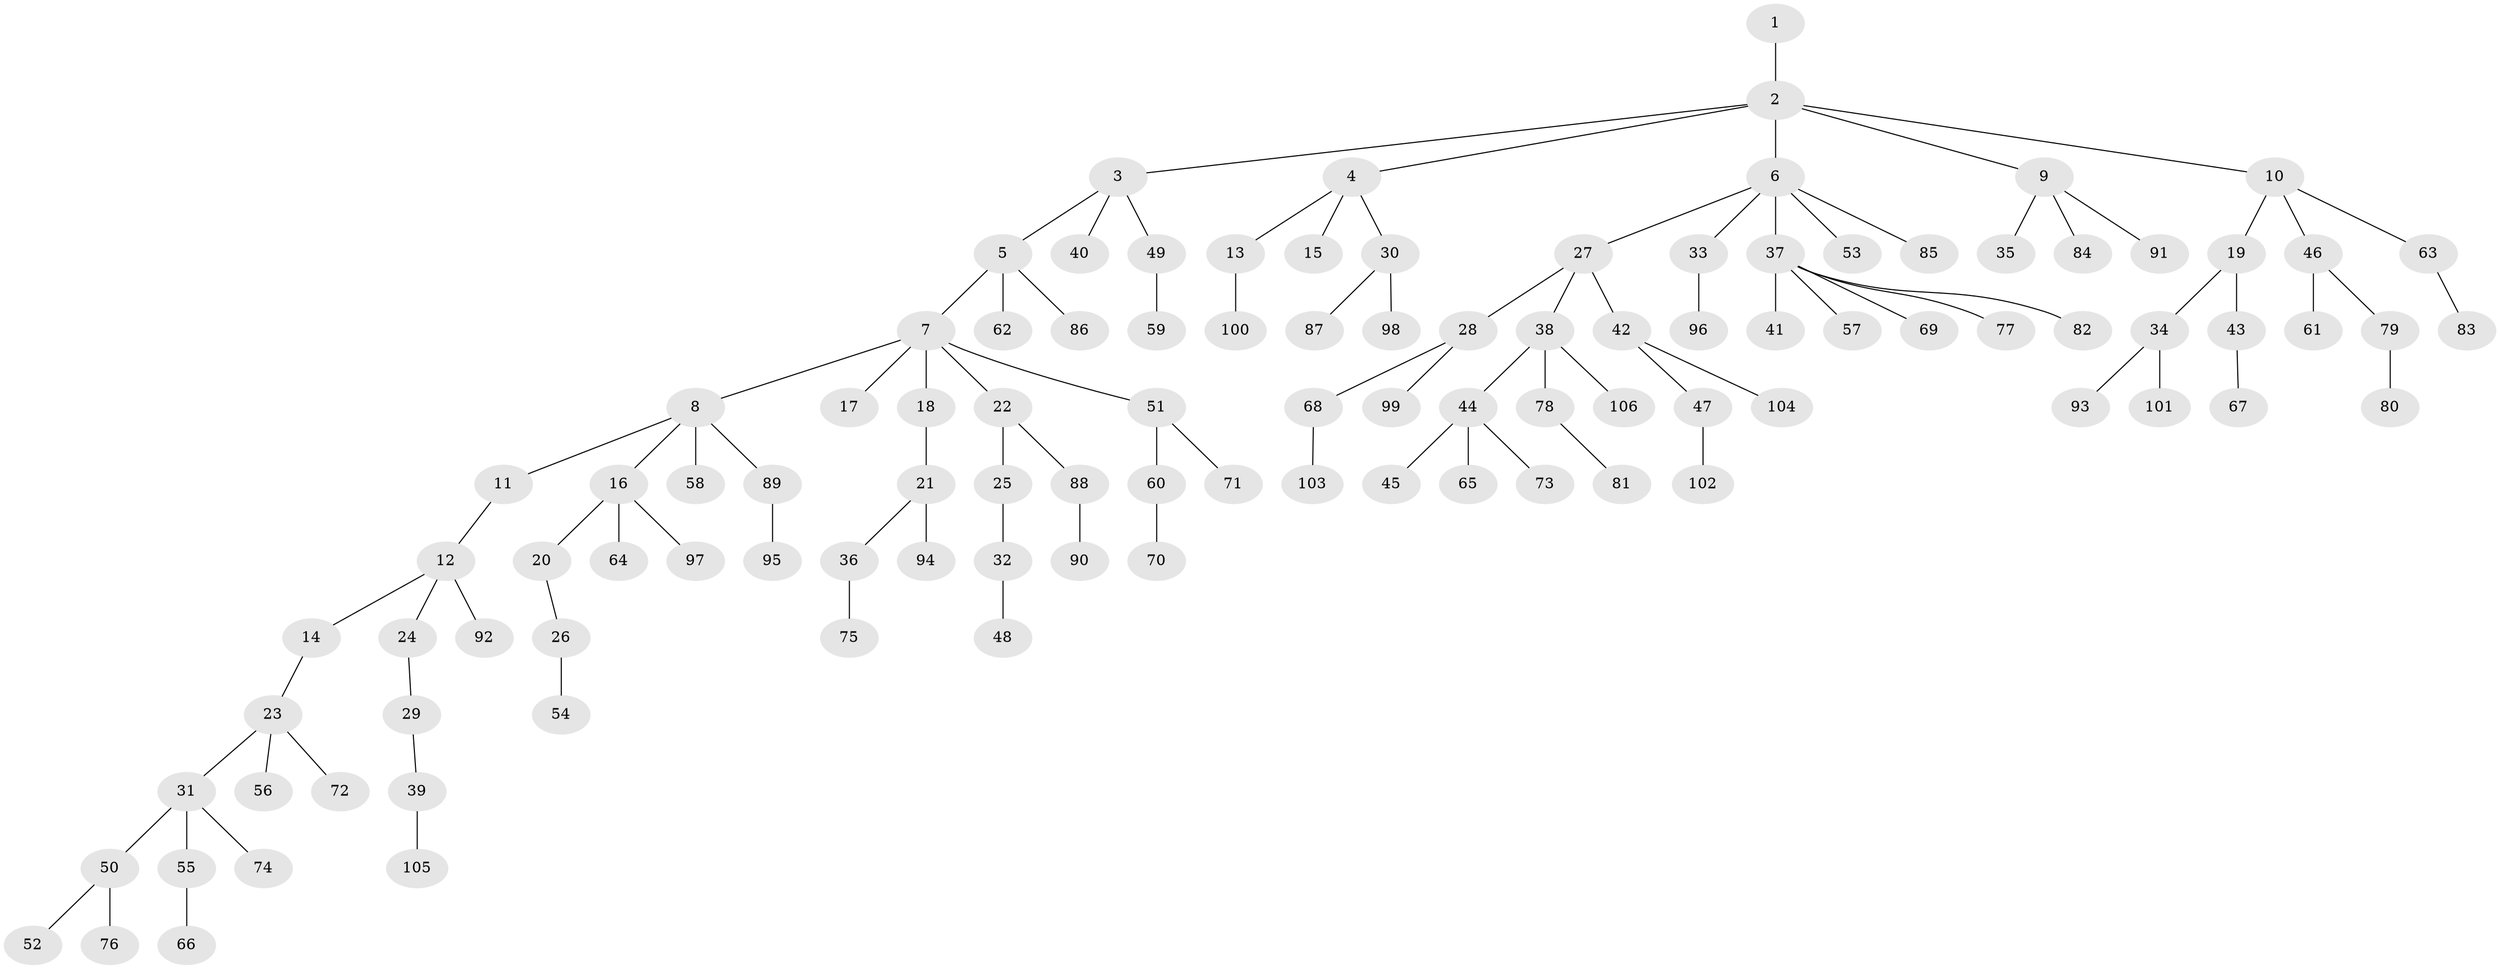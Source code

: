 // Generated by graph-tools (version 1.1) at 2025/37/03/09/25 02:37:01]
// undirected, 106 vertices, 105 edges
graph export_dot {
graph [start="1"]
  node [color=gray90,style=filled];
  1;
  2;
  3;
  4;
  5;
  6;
  7;
  8;
  9;
  10;
  11;
  12;
  13;
  14;
  15;
  16;
  17;
  18;
  19;
  20;
  21;
  22;
  23;
  24;
  25;
  26;
  27;
  28;
  29;
  30;
  31;
  32;
  33;
  34;
  35;
  36;
  37;
  38;
  39;
  40;
  41;
  42;
  43;
  44;
  45;
  46;
  47;
  48;
  49;
  50;
  51;
  52;
  53;
  54;
  55;
  56;
  57;
  58;
  59;
  60;
  61;
  62;
  63;
  64;
  65;
  66;
  67;
  68;
  69;
  70;
  71;
  72;
  73;
  74;
  75;
  76;
  77;
  78;
  79;
  80;
  81;
  82;
  83;
  84;
  85;
  86;
  87;
  88;
  89;
  90;
  91;
  92;
  93;
  94;
  95;
  96;
  97;
  98;
  99;
  100;
  101;
  102;
  103;
  104;
  105;
  106;
  1 -- 2;
  2 -- 3;
  2 -- 4;
  2 -- 6;
  2 -- 9;
  2 -- 10;
  3 -- 5;
  3 -- 40;
  3 -- 49;
  4 -- 13;
  4 -- 15;
  4 -- 30;
  5 -- 7;
  5 -- 62;
  5 -- 86;
  6 -- 27;
  6 -- 33;
  6 -- 37;
  6 -- 53;
  6 -- 85;
  7 -- 8;
  7 -- 17;
  7 -- 18;
  7 -- 22;
  7 -- 51;
  8 -- 11;
  8 -- 16;
  8 -- 58;
  8 -- 89;
  9 -- 35;
  9 -- 84;
  9 -- 91;
  10 -- 19;
  10 -- 46;
  10 -- 63;
  11 -- 12;
  12 -- 14;
  12 -- 24;
  12 -- 92;
  13 -- 100;
  14 -- 23;
  16 -- 20;
  16 -- 64;
  16 -- 97;
  18 -- 21;
  19 -- 34;
  19 -- 43;
  20 -- 26;
  21 -- 36;
  21 -- 94;
  22 -- 25;
  22 -- 88;
  23 -- 31;
  23 -- 56;
  23 -- 72;
  24 -- 29;
  25 -- 32;
  26 -- 54;
  27 -- 28;
  27 -- 38;
  27 -- 42;
  28 -- 68;
  28 -- 99;
  29 -- 39;
  30 -- 87;
  30 -- 98;
  31 -- 50;
  31 -- 55;
  31 -- 74;
  32 -- 48;
  33 -- 96;
  34 -- 93;
  34 -- 101;
  36 -- 75;
  37 -- 41;
  37 -- 57;
  37 -- 69;
  37 -- 77;
  37 -- 82;
  38 -- 44;
  38 -- 78;
  38 -- 106;
  39 -- 105;
  42 -- 47;
  42 -- 104;
  43 -- 67;
  44 -- 45;
  44 -- 65;
  44 -- 73;
  46 -- 61;
  46 -- 79;
  47 -- 102;
  49 -- 59;
  50 -- 52;
  50 -- 76;
  51 -- 60;
  51 -- 71;
  55 -- 66;
  60 -- 70;
  63 -- 83;
  68 -- 103;
  78 -- 81;
  79 -- 80;
  88 -- 90;
  89 -- 95;
}
